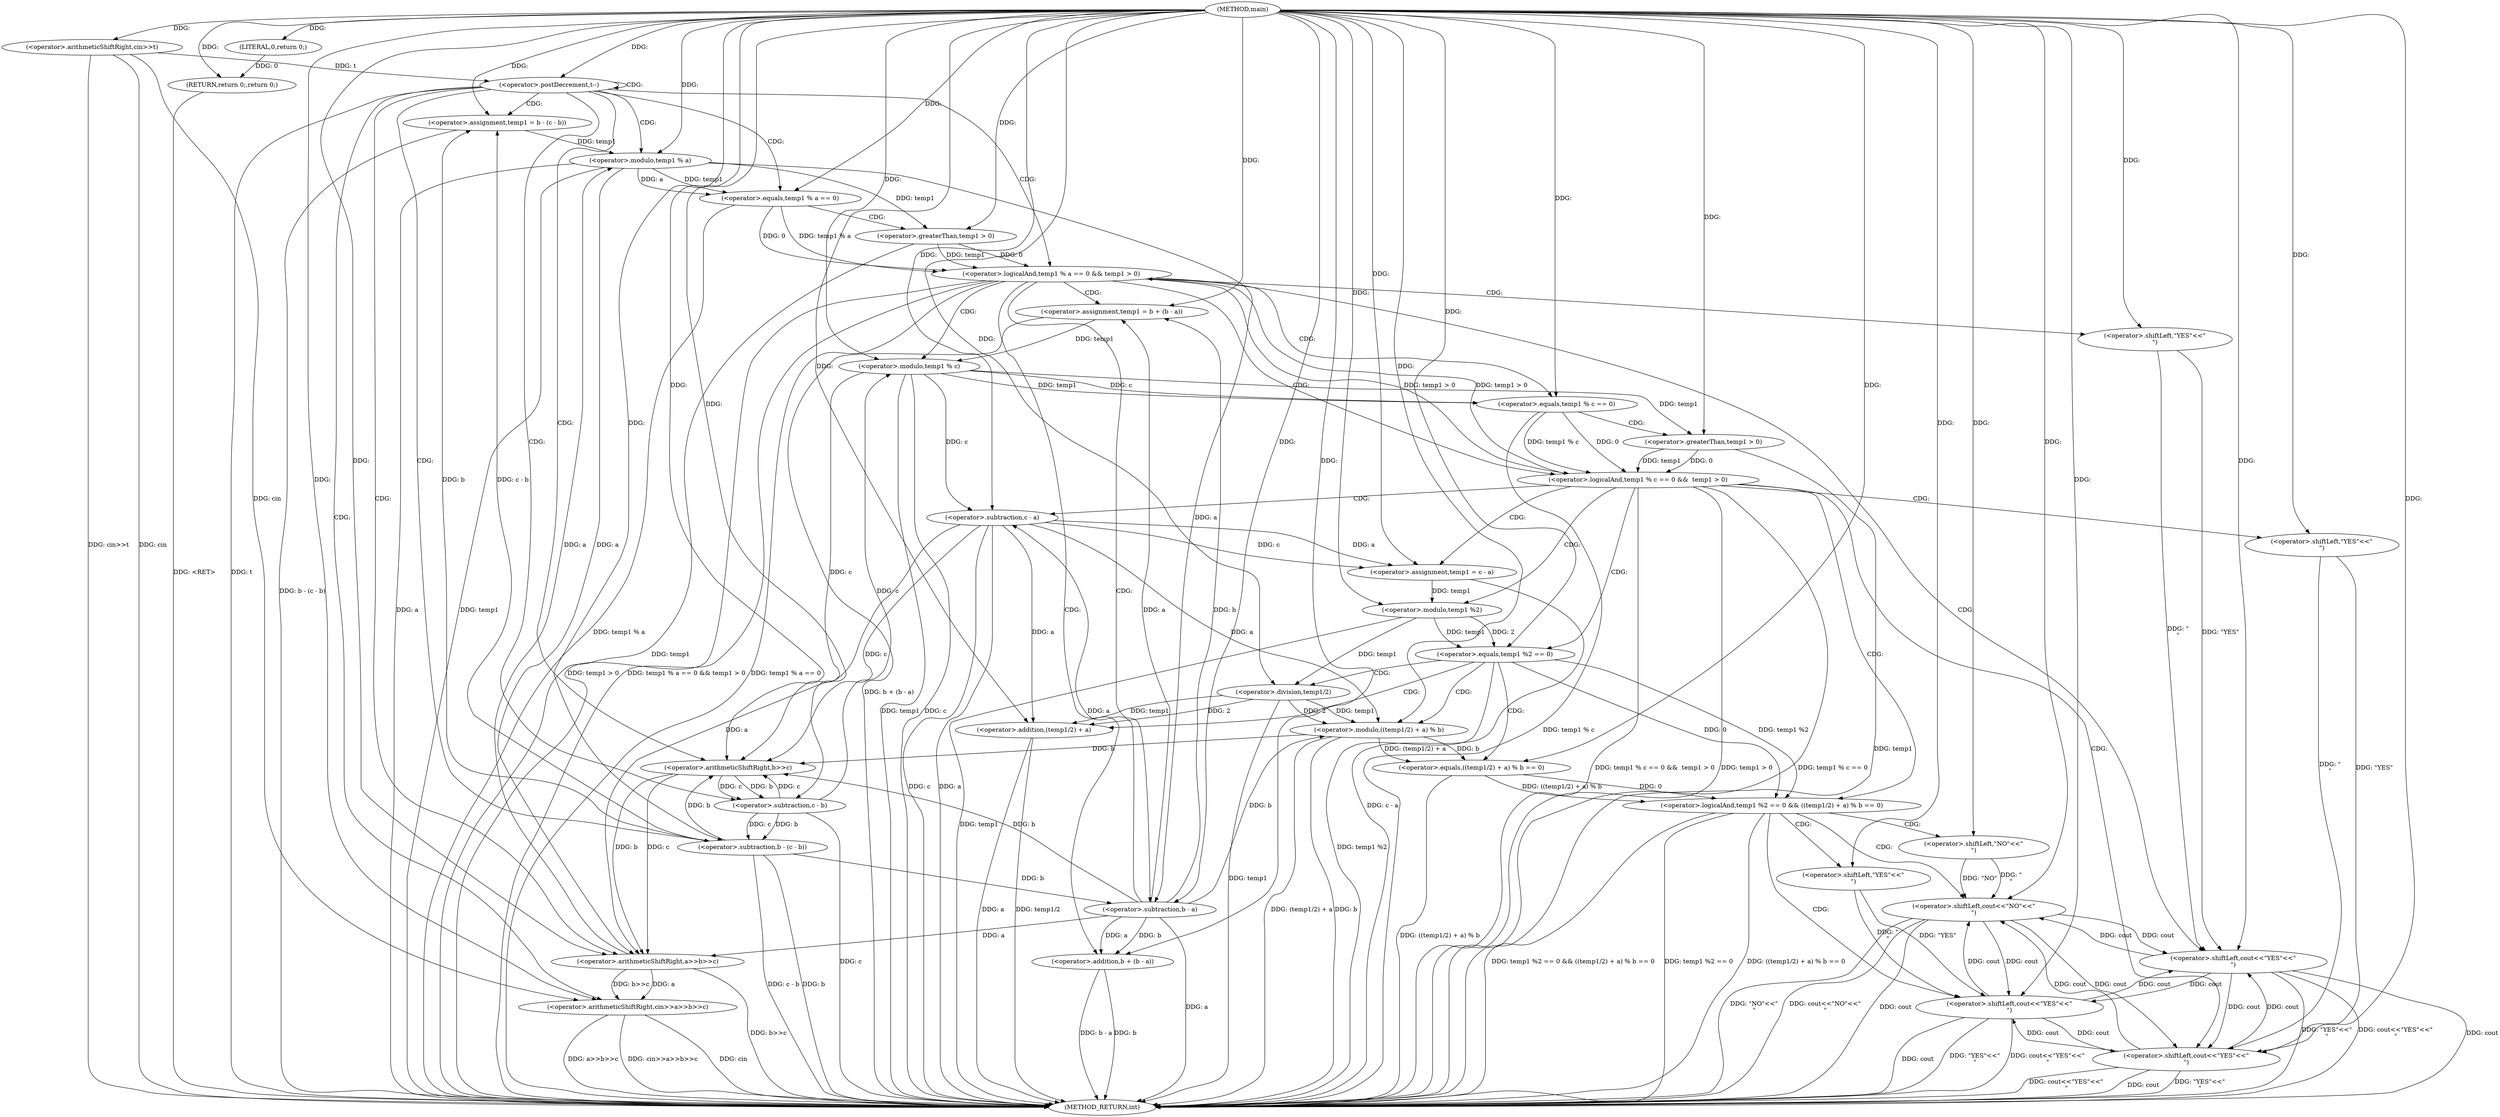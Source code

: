 digraph "main" {  
"1000102" [label = "(METHOD,main)" ]
"1000206" [label = "(METHOD_RETURN,int)" ]
"1000108" [label = "(<operator>.arithmeticShiftRight,cin>>t)" ]
"1000204" [label = "(RETURN,return 0;,return 0;)" ]
"1000112" [label = "(<operator>.postDecrement,t--)" ]
"1000205" [label = "(LITERAL,0,return 0;)" ]
"1000115" [label = "(<operator>.arithmeticShiftRight,cin>>a>>b>>c)" ]
"1000123" [label = "(<operator>.assignment,temp1 = b - (c - b))" ]
"1000147" [label = "(<operator>.assignment,temp1 = b + (b - a))" ]
"1000171" [label = "(<operator>.assignment,temp1 = c - a)" ]
"1000199" [label = "(<operator>.shiftLeft,cout<<\"NO\"<<\"\n\")" ]
"1000131" [label = "(<operator>.logicalAnd,temp1 % a == 0 && temp1 > 0)" ]
"1000155" [label = "(<operator>.logicalAnd,temp1 % c == 0 &&  temp1 > 0)" ]
"1000177" [label = "(<operator>.logicalAnd,temp1 %2 == 0 && ((temp1/2) + a) % b == 0)" ]
"1000117" [label = "(<operator>.arithmeticShiftRight,a>>b>>c)" ]
"1000125" [label = "(<operator>.subtraction,b - (c - b))" ]
"1000141" [label = "(<operator>.shiftLeft,cout<<\"YES\"<<\"\n\")" ]
"1000149" [label = "(<operator>.addition,b + (b - a))" ]
"1000165" [label = "(<operator>.shiftLeft,cout<<\"YES\"<<\"\n\")" ]
"1000173" [label = "(<operator>.subtraction,c - a)" ]
"1000193" [label = "(<operator>.shiftLeft,cout<<\"YES\"<<\"\n\")" ]
"1000201" [label = "(<operator>.shiftLeft,\"NO\"<<\"\n\")" ]
"1000119" [label = "(<operator>.arithmeticShiftRight,b>>c)" ]
"1000127" [label = "(<operator>.subtraction,c - b)" ]
"1000132" [label = "(<operator>.equals,temp1 % a == 0)" ]
"1000137" [label = "(<operator>.greaterThan,temp1 > 0)" ]
"1000151" [label = "(<operator>.subtraction,b - a)" ]
"1000156" [label = "(<operator>.equals,temp1 % c == 0)" ]
"1000161" [label = "(<operator>.greaterThan,temp1 > 0)" ]
"1000178" [label = "(<operator>.equals,temp1 %2 == 0)" ]
"1000183" [label = "(<operator>.equals,((temp1/2) + a) % b == 0)" ]
"1000133" [label = "(<operator>.modulo,temp1 % a)" ]
"1000143" [label = "(<operator>.shiftLeft,\"YES\"<<\"\n\")" ]
"1000157" [label = "(<operator>.modulo,temp1 % c)" ]
"1000167" [label = "(<operator>.shiftLeft,\"YES\"<<\"\n\")" ]
"1000179" [label = "(<operator>.modulo,temp1 %2)" ]
"1000184" [label = "(<operator>.modulo,((temp1/2) + a) % b)" ]
"1000195" [label = "(<operator>.shiftLeft,\"YES\"<<\"\n\")" ]
"1000185" [label = "(<operator>.addition,(temp1/2) + a)" ]
"1000186" [label = "(<operator>.division,temp1/2)" ]
  "1000108" -> "1000206"  [ label = "DDG: cin"] 
  "1000108" -> "1000206"  [ label = "DDG: cin>>t"] 
  "1000112" -> "1000206"  [ label = "DDG: t"] 
  "1000115" -> "1000206"  [ label = "DDG: cin"] 
  "1000117" -> "1000206"  [ label = "DDG: b>>c"] 
  "1000115" -> "1000206"  [ label = "DDG: a>>b>>c"] 
  "1000115" -> "1000206"  [ label = "DDG: cin>>a>>b>>c"] 
  "1000125" -> "1000206"  [ label = "DDG: b"] 
  "1000127" -> "1000206"  [ label = "DDG: c"] 
  "1000125" -> "1000206"  [ label = "DDG: c - b"] 
  "1000123" -> "1000206"  [ label = "DDG: b - (c - b)"] 
  "1000133" -> "1000206"  [ label = "DDG: temp1"] 
  "1000133" -> "1000206"  [ label = "DDG: a"] 
  "1000132" -> "1000206"  [ label = "DDG: temp1 % a"] 
  "1000131" -> "1000206"  [ label = "DDG: temp1 % a == 0"] 
  "1000137" -> "1000206"  [ label = "DDG: temp1"] 
  "1000131" -> "1000206"  [ label = "DDG: temp1 > 0"] 
  "1000131" -> "1000206"  [ label = "DDG: temp1 % a == 0 && temp1 > 0"] 
  "1000149" -> "1000206"  [ label = "DDG: b"] 
  "1000151" -> "1000206"  [ label = "DDG: a"] 
  "1000149" -> "1000206"  [ label = "DDG: b - a"] 
  "1000147" -> "1000206"  [ label = "DDG: b + (b - a)"] 
  "1000157" -> "1000206"  [ label = "DDG: temp1"] 
  "1000157" -> "1000206"  [ label = "DDG: c"] 
  "1000156" -> "1000206"  [ label = "DDG: temp1 % c"] 
  "1000155" -> "1000206"  [ label = "DDG: temp1 % c == 0"] 
  "1000161" -> "1000206"  [ label = "DDG: temp1"] 
  "1000155" -> "1000206"  [ label = "DDG: temp1 > 0"] 
  "1000155" -> "1000206"  [ label = "DDG: temp1 % c == 0 &&  temp1 > 0"] 
  "1000173" -> "1000206"  [ label = "DDG: c"] 
  "1000173" -> "1000206"  [ label = "DDG: a"] 
  "1000171" -> "1000206"  [ label = "DDG: c - a"] 
  "1000179" -> "1000206"  [ label = "DDG: temp1"] 
  "1000178" -> "1000206"  [ label = "DDG: temp1 %2"] 
  "1000177" -> "1000206"  [ label = "DDG: temp1 %2 == 0"] 
  "1000186" -> "1000206"  [ label = "DDG: temp1"] 
  "1000185" -> "1000206"  [ label = "DDG: temp1/2"] 
  "1000185" -> "1000206"  [ label = "DDG: a"] 
  "1000184" -> "1000206"  [ label = "DDG: (temp1/2) + a"] 
  "1000184" -> "1000206"  [ label = "DDG: b"] 
  "1000183" -> "1000206"  [ label = "DDG: ((temp1/2) + a) % b"] 
  "1000177" -> "1000206"  [ label = "DDG: ((temp1/2) + a) % b == 0"] 
  "1000177" -> "1000206"  [ label = "DDG: temp1 %2 == 0 && ((temp1/2) + a) % b == 0"] 
  "1000199" -> "1000206"  [ label = "DDG: cout"] 
  "1000199" -> "1000206"  [ label = "DDG: \"NO\"<<\"\n\""] 
  "1000199" -> "1000206"  [ label = "DDG: cout<<\"NO\"<<\"\n\""] 
  "1000193" -> "1000206"  [ label = "DDG: cout"] 
  "1000193" -> "1000206"  [ label = "DDG: \"YES\"<<\"\n\""] 
  "1000193" -> "1000206"  [ label = "DDG: cout<<\"YES\"<<\"\n\""] 
  "1000165" -> "1000206"  [ label = "DDG: cout"] 
  "1000165" -> "1000206"  [ label = "DDG: \"YES\"<<\"\n\""] 
  "1000165" -> "1000206"  [ label = "DDG: cout<<\"YES\"<<\"\n\""] 
  "1000141" -> "1000206"  [ label = "DDG: cout"] 
  "1000141" -> "1000206"  [ label = "DDG: \"YES\"<<\"\n\""] 
  "1000141" -> "1000206"  [ label = "DDG: cout<<\"YES\"<<\"\n\""] 
  "1000204" -> "1000206"  [ label = "DDG: <RET>"] 
  "1000205" -> "1000204"  [ label = "DDG: 0"] 
  "1000102" -> "1000204"  [ label = "DDG: "] 
  "1000102" -> "1000108"  [ label = "DDG: "] 
  "1000102" -> "1000205"  [ label = "DDG: "] 
  "1000108" -> "1000112"  [ label = "DDG: t"] 
  "1000102" -> "1000112"  [ label = "DDG: "] 
  "1000125" -> "1000123"  [ label = "DDG: c - b"] 
  "1000125" -> "1000123"  [ label = "DDG: b"] 
  "1000151" -> "1000147"  [ label = "DDG: a"] 
  "1000151" -> "1000147"  [ label = "DDG: b"] 
  "1000102" -> "1000147"  [ label = "DDG: "] 
  "1000173" -> "1000171"  [ label = "DDG: c"] 
  "1000173" -> "1000171"  [ label = "DDG: a"] 
  "1000108" -> "1000115"  [ label = "DDG: cin"] 
  "1000102" -> "1000115"  [ label = "DDG: "] 
  "1000117" -> "1000115"  [ label = "DDG: a"] 
  "1000117" -> "1000115"  [ label = "DDG: b>>c"] 
  "1000102" -> "1000123"  [ label = "DDG: "] 
  "1000102" -> "1000171"  [ label = "DDG: "] 
  "1000193" -> "1000199"  [ label = "DDG: cout"] 
  "1000165" -> "1000199"  [ label = "DDG: cout"] 
  "1000141" -> "1000199"  [ label = "DDG: cout"] 
  "1000102" -> "1000199"  [ label = "DDG: "] 
  "1000201" -> "1000199"  [ label = "DDG: \"NO\""] 
  "1000201" -> "1000199"  [ label = "DDG: \"\n\""] 
  "1000133" -> "1000117"  [ label = "DDG: a"] 
  "1000151" -> "1000117"  [ label = "DDG: a"] 
  "1000173" -> "1000117"  [ label = "DDG: a"] 
  "1000102" -> "1000117"  [ label = "DDG: "] 
  "1000119" -> "1000117"  [ label = "DDG: b"] 
  "1000119" -> "1000117"  [ label = "DDG: c"] 
  "1000127" -> "1000125"  [ label = "DDG: b"] 
  "1000102" -> "1000125"  [ label = "DDG: "] 
  "1000127" -> "1000125"  [ label = "DDG: c"] 
  "1000132" -> "1000131"  [ label = "DDG: temp1 % a"] 
  "1000132" -> "1000131"  [ label = "DDG: 0"] 
  "1000137" -> "1000131"  [ label = "DDG: 0"] 
  "1000137" -> "1000131"  [ label = "DDG: temp1"] 
  "1000155" -> "1000131"  [ label = "DDG: temp1 > 0"] 
  "1000151" -> "1000149"  [ label = "DDG: b"] 
  "1000102" -> "1000149"  [ label = "DDG: "] 
  "1000151" -> "1000149"  [ label = "DDG: a"] 
  "1000156" -> "1000155"  [ label = "DDG: 0"] 
  "1000156" -> "1000155"  [ label = "DDG: temp1 % c"] 
  "1000161" -> "1000155"  [ label = "DDG: 0"] 
  "1000161" -> "1000155"  [ label = "DDG: temp1"] 
  "1000131" -> "1000155"  [ label = "DDG: temp1 > 0"] 
  "1000157" -> "1000173"  [ label = "DDG: c"] 
  "1000102" -> "1000173"  [ label = "DDG: "] 
  "1000151" -> "1000173"  [ label = "DDG: a"] 
  "1000178" -> "1000177"  [ label = "DDG: temp1 %2"] 
  "1000178" -> "1000177"  [ label = "DDG: 0"] 
  "1000183" -> "1000177"  [ label = "DDG: 0"] 
  "1000183" -> "1000177"  [ label = "DDG: ((temp1/2) + a) % b"] 
  "1000102" -> "1000201"  [ label = "DDG: "] 
  "1000125" -> "1000119"  [ label = "DDG: b"] 
  "1000184" -> "1000119"  [ label = "DDG: b"] 
  "1000102" -> "1000119"  [ label = "DDG: "] 
  "1000151" -> "1000119"  [ label = "DDG: b"] 
  "1000127" -> "1000119"  [ label = "DDG: c"] 
  "1000157" -> "1000119"  [ label = "DDG: c"] 
  "1000173" -> "1000119"  [ label = "DDG: c"] 
  "1000119" -> "1000127"  [ label = "DDG: c"] 
  "1000102" -> "1000127"  [ label = "DDG: "] 
  "1000119" -> "1000127"  [ label = "DDG: b"] 
  "1000133" -> "1000132"  [ label = "DDG: a"] 
  "1000133" -> "1000132"  [ label = "DDG: temp1"] 
  "1000102" -> "1000132"  [ label = "DDG: "] 
  "1000133" -> "1000137"  [ label = "DDG: temp1"] 
  "1000102" -> "1000137"  [ label = "DDG: "] 
  "1000199" -> "1000141"  [ label = "DDG: cout"] 
  "1000193" -> "1000141"  [ label = "DDG: cout"] 
  "1000165" -> "1000141"  [ label = "DDG: cout"] 
  "1000102" -> "1000141"  [ label = "DDG: "] 
  "1000143" -> "1000141"  [ label = "DDG: \"\n\""] 
  "1000143" -> "1000141"  [ label = "DDG: \"YES\""] 
  "1000125" -> "1000151"  [ label = "DDG: b"] 
  "1000102" -> "1000151"  [ label = "DDG: "] 
  "1000133" -> "1000151"  [ label = "DDG: a"] 
  "1000157" -> "1000156"  [ label = "DDG: c"] 
  "1000157" -> "1000156"  [ label = "DDG: temp1"] 
  "1000102" -> "1000156"  [ label = "DDG: "] 
  "1000157" -> "1000161"  [ label = "DDG: temp1"] 
  "1000102" -> "1000161"  [ label = "DDG: "] 
  "1000199" -> "1000165"  [ label = "DDG: cout"] 
  "1000193" -> "1000165"  [ label = "DDG: cout"] 
  "1000141" -> "1000165"  [ label = "DDG: cout"] 
  "1000102" -> "1000165"  [ label = "DDG: "] 
  "1000167" -> "1000165"  [ label = "DDG: \"YES\""] 
  "1000167" -> "1000165"  [ label = "DDG: \"\n\""] 
  "1000179" -> "1000178"  [ label = "DDG: temp1"] 
  "1000179" -> "1000178"  [ label = "DDG: 2"] 
  "1000102" -> "1000178"  [ label = "DDG: "] 
  "1000184" -> "1000183"  [ label = "DDG: b"] 
  "1000184" -> "1000183"  [ label = "DDG: (temp1/2) + a"] 
  "1000102" -> "1000183"  [ label = "DDG: "] 
  "1000199" -> "1000193"  [ label = "DDG: cout"] 
  "1000165" -> "1000193"  [ label = "DDG: cout"] 
  "1000141" -> "1000193"  [ label = "DDG: cout"] 
  "1000102" -> "1000193"  [ label = "DDG: "] 
  "1000195" -> "1000193"  [ label = "DDG: \"\n\""] 
  "1000195" -> "1000193"  [ label = "DDG: \"YES\""] 
  "1000123" -> "1000133"  [ label = "DDG: temp1"] 
  "1000102" -> "1000133"  [ label = "DDG: "] 
  "1000117" -> "1000133"  [ label = "DDG: a"] 
  "1000102" -> "1000143"  [ label = "DDG: "] 
  "1000147" -> "1000157"  [ label = "DDG: temp1"] 
  "1000102" -> "1000157"  [ label = "DDG: "] 
  "1000127" -> "1000157"  [ label = "DDG: c"] 
  "1000102" -> "1000167"  [ label = "DDG: "] 
  "1000171" -> "1000179"  [ label = "DDG: temp1"] 
  "1000102" -> "1000179"  [ label = "DDG: "] 
  "1000186" -> "1000184"  [ label = "DDG: 2"] 
  "1000186" -> "1000184"  [ label = "DDG: temp1"] 
  "1000173" -> "1000184"  [ label = "DDG: a"] 
  "1000102" -> "1000184"  [ label = "DDG: "] 
  "1000151" -> "1000184"  [ label = "DDG: b"] 
  "1000102" -> "1000195"  [ label = "DDG: "] 
  "1000186" -> "1000185"  [ label = "DDG: 2"] 
  "1000186" -> "1000185"  [ label = "DDG: temp1"] 
  "1000173" -> "1000185"  [ label = "DDG: a"] 
  "1000102" -> "1000185"  [ label = "DDG: "] 
  "1000179" -> "1000186"  [ label = "DDG: temp1"] 
  "1000102" -> "1000186"  [ label = "DDG: "] 
  "1000112" -> "1000125"  [ label = "CDG: "] 
  "1000112" -> "1000117"  [ label = "CDG: "] 
  "1000112" -> "1000127"  [ label = "CDG: "] 
  "1000112" -> "1000119"  [ label = "CDG: "] 
  "1000112" -> "1000133"  [ label = "CDG: "] 
  "1000112" -> "1000112"  [ label = "CDG: "] 
  "1000112" -> "1000131"  [ label = "CDG: "] 
  "1000112" -> "1000132"  [ label = "CDG: "] 
  "1000112" -> "1000123"  [ label = "CDG: "] 
  "1000112" -> "1000115"  [ label = "CDG: "] 
  "1000131" -> "1000156"  [ label = "CDG: "] 
  "1000131" -> "1000141"  [ label = "CDG: "] 
  "1000131" -> "1000157"  [ label = "CDG: "] 
  "1000131" -> "1000149"  [ label = "CDG: "] 
  "1000131" -> "1000143"  [ label = "CDG: "] 
  "1000131" -> "1000155"  [ label = "CDG: "] 
  "1000131" -> "1000147"  [ label = "CDG: "] 
  "1000131" -> "1000151"  [ label = "CDG: "] 
  "1000155" -> "1000165"  [ label = "CDG: "] 
  "1000155" -> "1000178"  [ label = "CDG: "] 
  "1000155" -> "1000167"  [ label = "CDG: "] 
  "1000155" -> "1000173"  [ label = "CDG: "] 
  "1000155" -> "1000171"  [ label = "CDG: "] 
  "1000155" -> "1000179"  [ label = "CDG: "] 
  "1000155" -> "1000177"  [ label = "CDG: "] 
  "1000177" -> "1000199"  [ label = "CDG: "] 
  "1000177" -> "1000195"  [ label = "CDG: "] 
  "1000177" -> "1000201"  [ label = "CDG: "] 
  "1000177" -> "1000193"  [ label = "CDG: "] 
  "1000132" -> "1000137"  [ label = "CDG: "] 
  "1000156" -> "1000161"  [ label = "CDG: "] 
  "1000178" -> "1000186"  [ label = "CDG: "] 
  "1000178" -> "1000183"  [ label = "CDG: "] 
  "1000178" -> "1000184"  [ label = "CDG: "] 
  "1000178" -> "1000185"  [ label = "CDG: "] 
}

